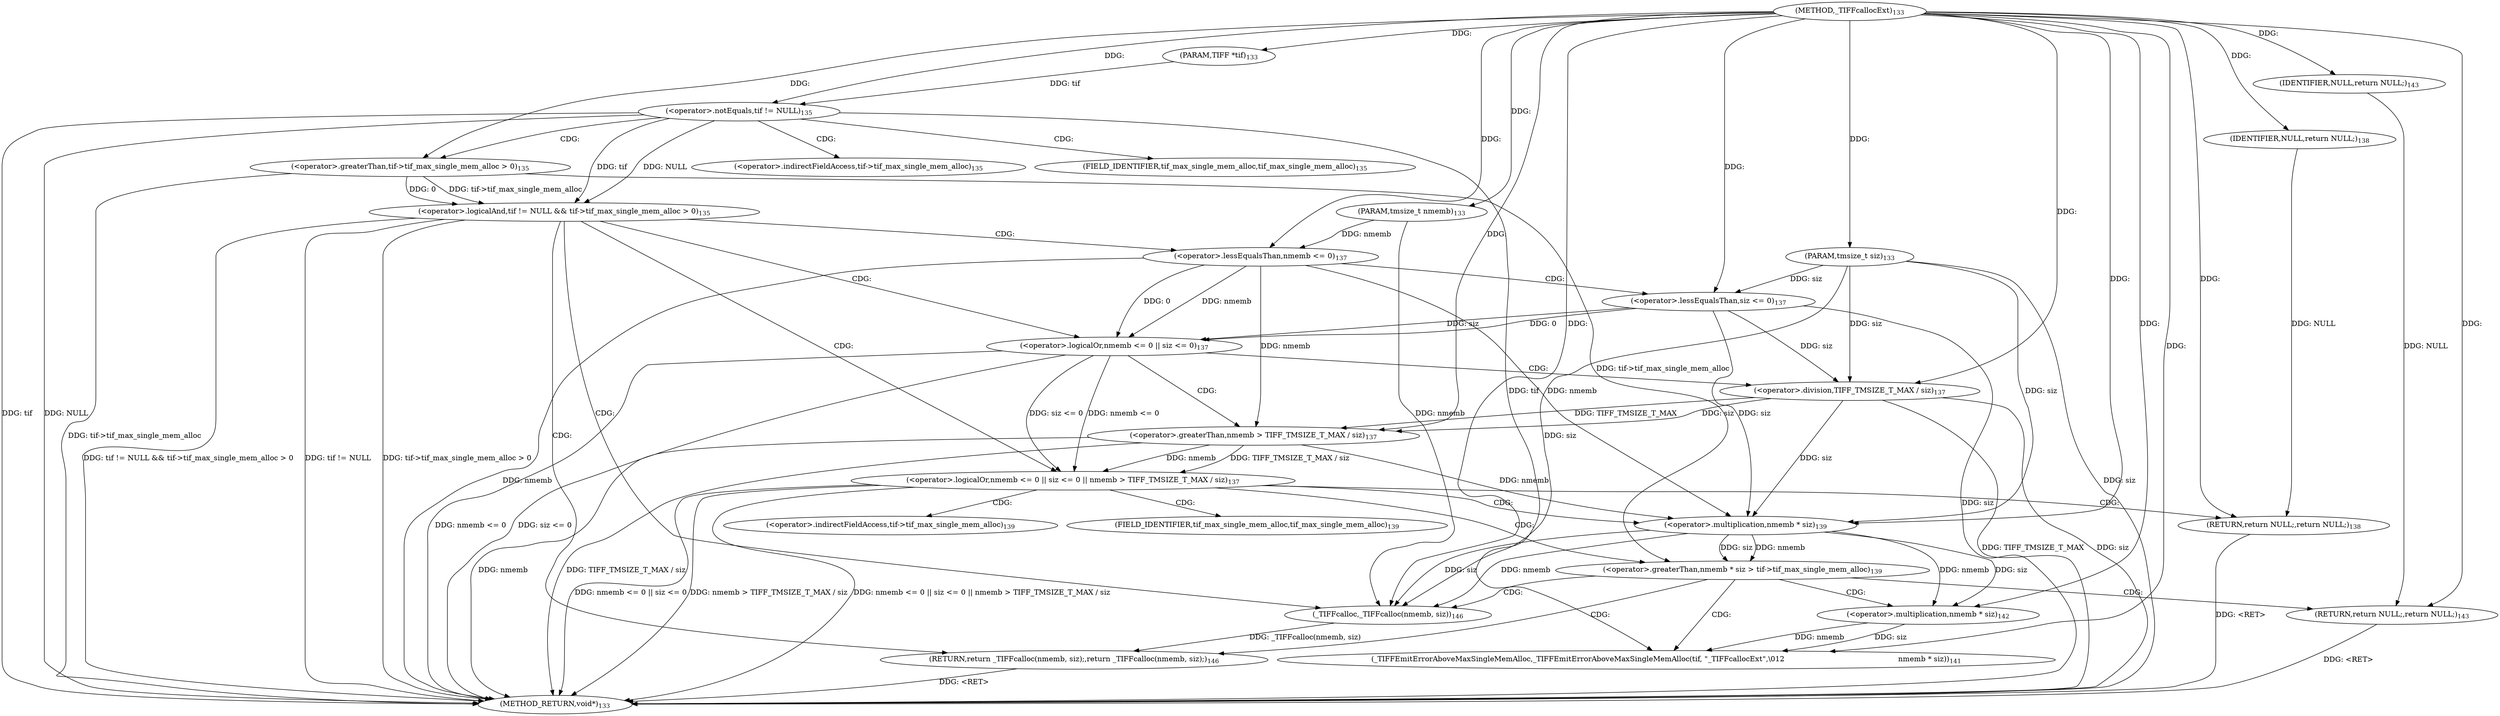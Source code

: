 digraph "_TIFFcallocExt" {  
"212" [label = <(METHOD,_TIFFcallocExt)<SUB>133</SUB>> ]
"266" [label = <(METHOD_RETURN,void*)<SUB>133</SUB>> ]
"213" [label = <(PARAM,TIFF *tif)<SUB>133</SUB>> ]
"214" [label = <(PARAM,tmsize_t nmemb)<SUB>133</SUB>> ]
"215" [label = <(PARAM,tmsize_t siz)<SUB>133</SUB>> ]
"262" [label = <(RETURN,return _TIFFcalloc(nmemb, siz);,return _TIFFcalloc(nmemb, siz);)<SUB>146</SUB>> ]
"218" [label = <(&lt;operator&gt;.logicalAnd,tif != NULL &amp;&amp; tif-&gt;tif_max_single_mem_alloc &gt; 0)<SUB>135</SUB>> ]
"263" [label = <(_TIFFcalloc,_TIFFcalloc(nmemb, siz))<SUB>146</SUB>> ]
"219" [label = <(&lt;operator&gt;.notEquals,tif != NULL)<SUB>135</SUB>> ]
"222" [label = <(&lt;operator&gt;.greaterThan,tif-&gt;tif_max_single_mem_alloc &gt; 0)<SUB>135</SUB>> ]
"229" [label = <(&lt;operator&gt;.logicalOr,nmemb &lt;= 0 || siz &lt;= 0 || nmemb &gt; TIFF_TMSIZE_T_MAX / siz)<SUB>137</SUB>> ]
"246" [label = <(&lt;operator&gt;.greaterThan,nmemb * siz &gt; tif-&gt;tif_max_single_mem_alloc)<SUB>139</SUB>> ]
"243" [label = <(RETURN,return NULL;,return NULL;)<SUB>138</SUB>> ]
"254" [label = <(_TIFFEmitErrorAboveMaxSingleMemAlloc,_TIFFEmitErrorAboveMaxSingleMemAlloc(tif, &quot;_TIFFcallocExt&quot;,\012                                                 nmemb * siz))<SUB>141</SUB>> ]
"260" [label = <(RETURN,return NULL;,return NULL;)<SUB>143</SUB>> ]
"230" [label = <(&lt;operator&gt;.logicalOr,nmemb &lt;= 0 || siz &lt;= 0)<SUB>137</SUB>> ]
"237" [label = <(&lt;operator&gt;.greaterThan,nmemb &gt; TIFF_TMSIZE_T_MAX / siz)<SUB>137</SUB>> ]
"244" [label = <(IDENTIFIER,NULL,return NULL;)<SUB>138</SUB>> ]
"247" [label = <(&lt;operator&gt;.multiplication,nmemb * siz)<SUB>139</SUB>> ]
"261" [label = <(IDENTIFIER,NULL,return NULL;)<SUB>143</SUB>> ]
"231" [label = <(&lt;operator&gt;.lessEqualsThan,nmemb &lt;= 0)<SUB>137</SUB>> ]
"234" [label = <(&lt;operator&gt;.lessEqualsThan,siz &lt;= 0)<SUB>137</SUB>> ]
"239" [label = <(&lt;operator&gt;.division,TIFF_TMSIZE_T_MAX / siz)<SUB>137</SUB>> ]
"257" [label = <(&lt;operator&gt;.multiplication,nmemb * siz)<SUB>142</SUB>> ]
"223" [label = <(&lt;operator&gt;.indirectFieldAccess,tif-&gt;tif_max_single_mem_alloc)<SUB>135</SUB>> ]
"225" [label = <(FIELD_IDENTIFIER,tif_max_single_mem_alloc,tif_max_single_mem_alloc)<SUB>135</SUB>> ]
"250" [label = <(&lt;operator&gt;.indirectFieldAccess,tif-&gt;tif_max_single_mem_alloc)<SUB>139</SUB>> ]
"252" [label = <(FIELD_IDENTIFIER,tif_max_single_mem_alloc,tif_max_single_mem_alloc)<SUB>139</SUB>> ]
  "260" -> "266"  [ label = "DDG: &lt;RET&gt;"] 
  "262" -> "266"  [ label = "DDG: &lt;RET&gt;"] 
  "243" -> "266"  [ label = "DDG: &lt;RET&gt;"] 
  "215" -> "266"  [ label = "DDG: siz"] 
  "219" -> "266"  [ label = "DDG: tif"] 
  "218" -> "266"  [ label = "DDG: tif != NULL"] 
  "222" -> "266"  [ label = "DDG: tif-&gt;tif_max_single_mem_alloc"] 
  "218" -> "266"  [ label = "DDG: tif-&gt;tif_max_single_mem_alloc &gt; 0"] 
  "218" -> "266"  [ label = "DDG: tif != NULL &amp;&amp; tif-&gt;tif_max_single_mem_alloc &gt; 0"] 
  "231" -> "266"  [ label = "DDG: nmemb"] 
  "230" -> "266"  [ label = "DDG: nmemb &lt;= 0"] 
  "234" -> "266"  [ label = "DDG: siz"] 
  "230" -> "266"  [ label = "DDG: siz &lt;= 0"] 
  "229" -> "266"  [ label = "DDG: nmemb &lt;= 0 || siz &lt;= 0"] 
  "237" -> "266"  [ label = "DDG: nmemb"] 
  "239" -> "266"  [ label = "DDG: siz"] 
  "237" -> "266"  [ label = "DDG: TIFF_TMSIZE_T_MAX / siz"] 
  "229" -> "266"  [ label = "DDG: nmemb &gt; TIFF_TMSIZE_T_MAX / siz"] 
  "229" -> "266"  [ label = "DDG: nmemb &lt;= 0 || siz &lt;= 0 || nmemb &gt; TIFF_TMSIZE_T_MAX / siz"] 
  "239" -> "266"  [ label = "DDG: TIFF_TMSIZE_T_MAX"] 
  "219" -> "266"  [ label = "DDG: NULL"] 
  "212" -> "213"  [ label = "DDG: "] 
  "212" -> "214"  [ label = "DDG: "] 
  "212" -> "215"  [ label = "DDG: "] 
  "263" -> "262"  [ label = "DDG: _TIFFcalloc(nmemb, siz)"] 
  "219" -> "218"  [ label = "DDG: tif"] 
  "219" -> "218"  [ label = "DDG: NULL"] 
  "222" -> "218"  [ label = "DDG: tif-&gt;tif_max_single_mem_alloc"] 
  "222" -> "218"  [ label = "DDG: 0"] 
  "247" -> "263"  [ label = "DDG: nmemb"] 
  "214" -> "263"  [ label = "DDG: nmemb"] 
  "212" -> "263"  [ label = "DDG: "] 
  "247" -> "263"  [ label = "DDG: siz"] 
  "215" -> "263"  [ label = "DDG: siz"] 
  "213" -> "219"  [ label = "DDG: tif"] 
  "212" -> "219"  [ label = "DDG: "] 
  "212" -> "222"  [ label = "DDG: "] 
  "230" -> "229"  [ label = "DDG: nmemb &lt;= 0"] 
  "230" -> "229"  [ label = "DDG: siz &lt;= 0"] 
  "237" -> "229"  [ label = "DDG: nmemb"] 
  "237" -> "229"  [ label = "DDG: TIFF_TMSIZE_T_MAX / siz"] 
  "244" -> "243"  [ label = "DDG: NULL"] 
  "212" -> "243"  [ label = "DDG: "] 
  "247" -> "246"  [ label = "DDG: nmemb"] 
  "247" -> "246"  [ label = "DDG: siz"] 
  "222" -> "246"  [ label = "DDG: tif-&gt;tif_max_single_mem_alloc"] 
  "261" -> "260"  [ label = "DDG: NULL"] 
  "212" -> "260"  [ label = "DDG: "] 
  "231" -> "230"  [ label = "DDG: nmemb"] 
  "231" -> "230"  [ label = "DDG: 0"] 
  "234" -> "230"  [ label = "DDG: siz"] 
  "234" -> "230"  [ label = "DDG: 0"] 
  "231" -> "237"  [ label = "DDG: nmemb"] 
  "212" -> "237"  [ label = "DDG: "] 
  "239" -> "237"  [ label = "DDG: TIFF_TMSIZE_T_MAX"] 
  "239" -> "237"  [ label = "DDG: siz"] 
  "212" -> "244"  [ label = "DDG: "] 
  "231" -> "247"  [ label = "DDG: nmemb"] 
  "237" -> "247"  [ label = "DDG: nmemb"] 
  "212" -> "247"  [ label = "DDG: "] 
  "234" -> "247"  [ label = "DDG: siz"] 
  "239" -> "247"  [ label = "DDG: siz"] 
  "215" -> "247"  [ label = "DDG: siz"] 
  "219" -> "254"  [ label = "DDG: tif"] 
  "212" -> "254"  [ label = "DDG: "] 
  "257" -> "254"  [ label = "DDG: nmemb"] 
  "257" -> "254"  [ label = "DDG: siz"] 
  "212" -> "261"  [ label = "DDG: "] 
  "214" -> "231"  [ label = "DDG: nmemb"] 
  "212" -> "231"  [ label = "DDG: "] 
  "215" -> "234"  [ label = "DDG: siz"] 
  "212" -> "234"  [ label = "DDG: "] 
  "212" -> "239"  [ label = "DDG: "] 
  "234" -> "239"  [ label = "DDG: siz"] 
  "215" -> "239"  [ label = "DDG: siz"] 
  "247" -> "257"  [ label = "DDG: nmemb"] 
  "212" -> "257"  [ label = "DDG: "] 
  "247" -> "257"  [ label = "DDG: siz"] 
  "218" -> "263"  [ label = "CDG: "] 
  "218" -> "230"  [ label = "CDG: "] 
  "218" -> "229"  [ label = "CDG: "] 
  "218" -> "262"  [ label = "CDG: "] 
  "218" -> "231"  [ label = "CDG: "] 
  "219" -> "225"  [ label = "CDG: "] 
  "219" -> "223"  [ label = "CDG: "] 
  "219" -> "222"  [ label = "CDG: "] 
  "229" -> "243"  [ label = "CDG: "] 
  "229" -> "247"  [ label = "CDG: "] 
  "229" -> "250"  [ label = "CDG: "] 
  "229" -> "252"  [ label = "CDG: "] 
  "229" -> "246"  [ label = "CDG: "] 
  "246" -> "263"  [ label = "CDG: "] 
  "246" -> "257"  [ label = "CDG: "] 
  "246" -> "260"  [ label = "CDG: "] 
  "246" -> "262"  [ label = "CDG: "] 
  "246" -> "254"  [ label = "CDG: "] 
  "230" -> "239"  [ label = "CDG: "] 
  "230" -> "237"  [ label = "CDG: "] 
  "231" -> "234"  [ label = "CDG: "] 
}
